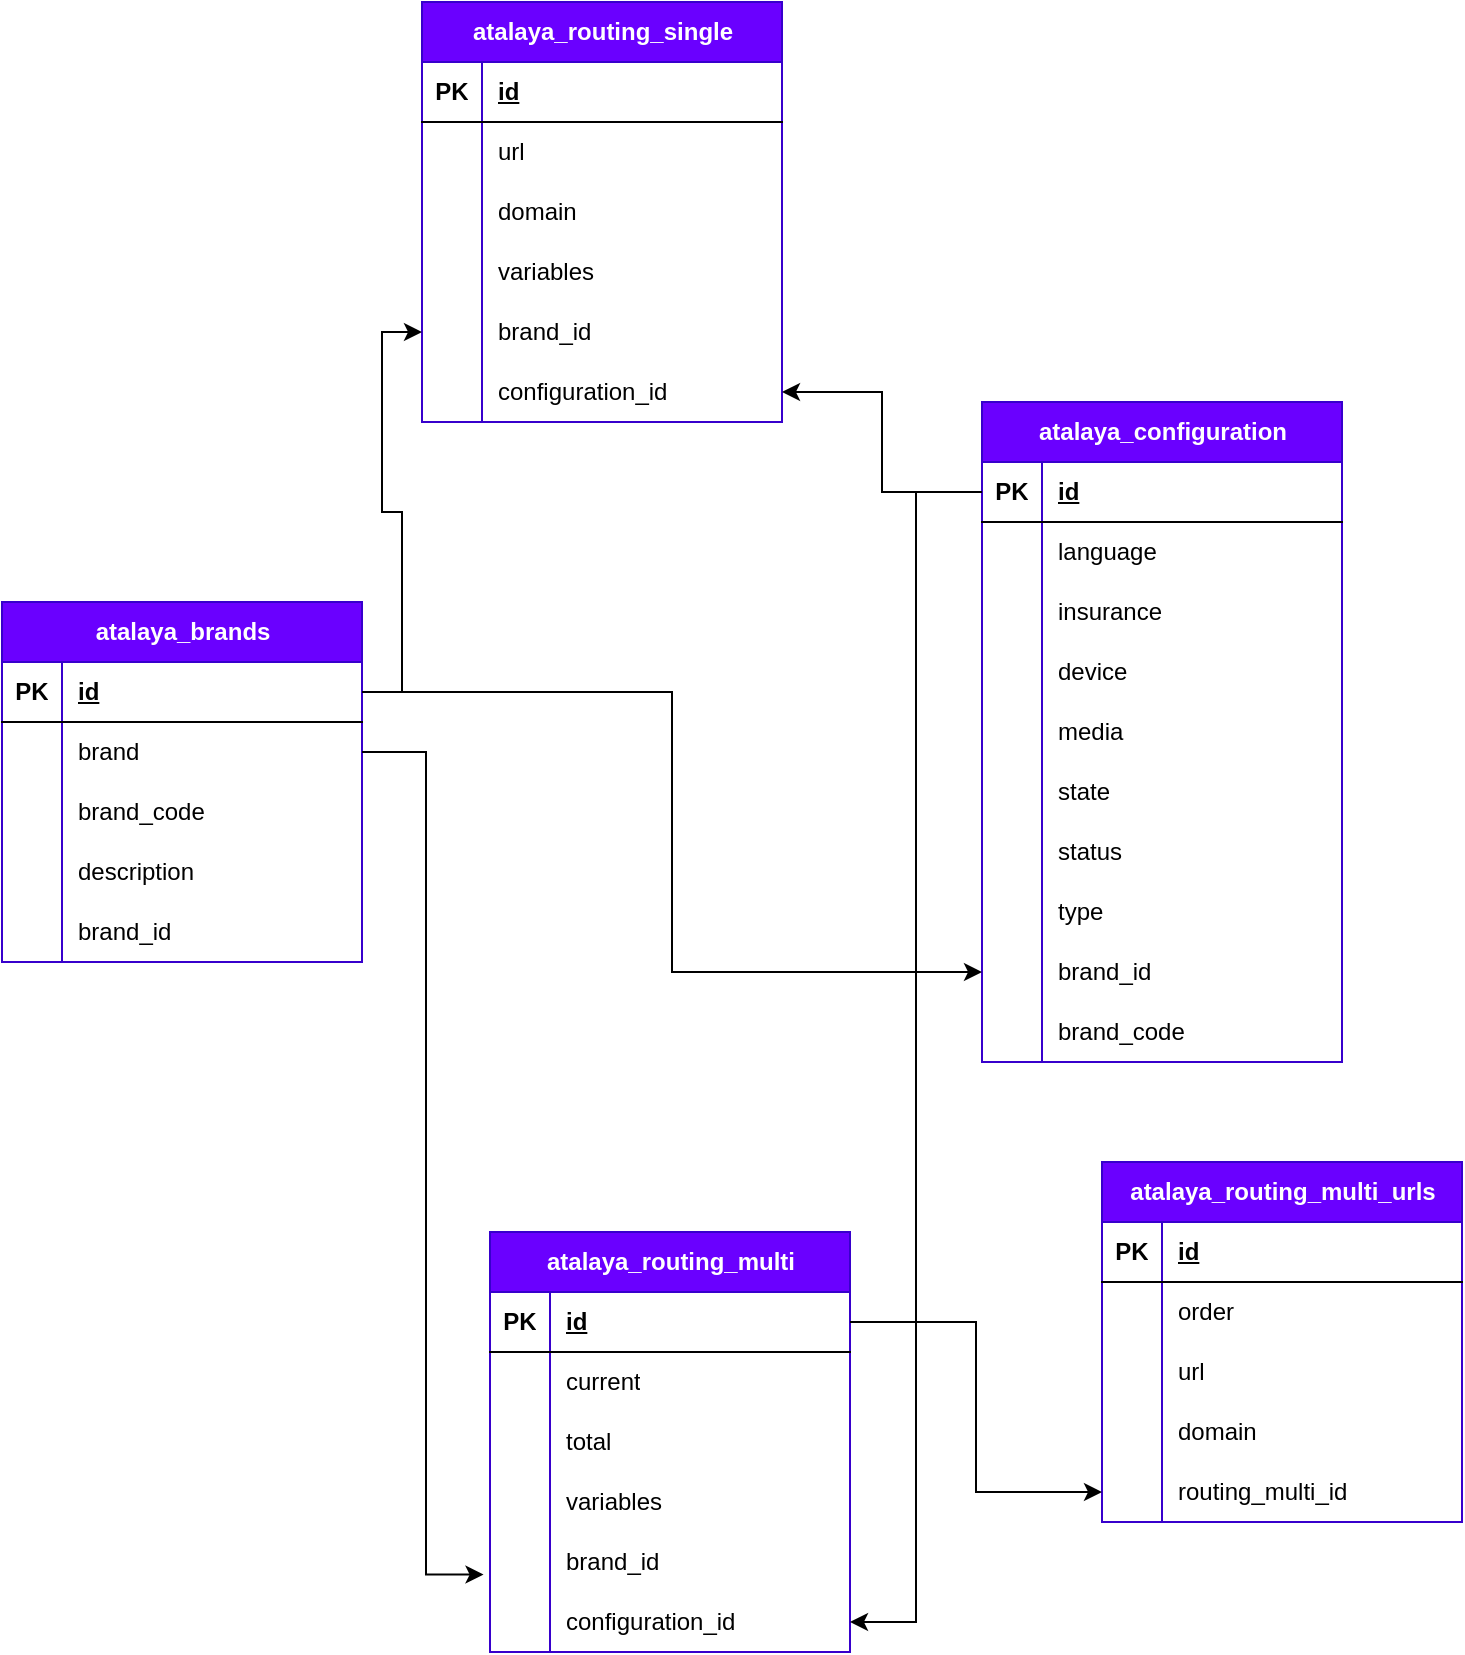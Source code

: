 <mxfile version="21.5.1" type="device">
  <diagram name="Página-1" id="FAgc1XIXJnrZowhYWiWH">
    <mxGraphModel dx="857" dy="657" grid="1" gridSize="10" guides="1" tooltips="1" connect="1" arrows="1" fold="1" page="1" pageScale="1" pageWidth="827" pageHeight="1169" math="0" shadow="0">
      <root>
        <mxCell id="0" />
        <mxCell id="1" parent="0" />
        <mxCell id="brnjL7B5pIqnB7jklWRa-2" value="atalaya_brands" style="shape=table;startSize=30;container=1;collapsible=1;childLayout=tableLayout;fixedRows=1;rowLines=0;fontStyle=1;align=center;resizeLast=1;html=1;fillColor=#6a00ff;fontColor=#ffffff;strokeColor=#3700CC;" vertex="1" parent="1">
          <mxGeometry x="40" y="410" width="180" height="180" as="geometry" />
        </mxCell>
        <mxCell id="brnjL7B5pIqnB7jklWRa-3" value="" style="shape=tableRow;horizontal=0;startSize=0;swimlaneHead=0;swimlaneBody=0;fillColor=none;collapsible=0;dropTarget=0;points=[[0,0.5],[1,0.5]];portConstraint=eastwest;top=0;left=0;right=0;bottom=1;" vertex="1" parent="brnjL7B5pIqnB7jklWRa-2">
          <mxGeometry y="30" width="180" height="30" as="geometry" />
        </mxCell>
        <mxCell id="brnjL7B5pIqnB7jklWRa-4" value="PK" style="shape=partialRectangle;connectable=0;fillColor=none;top=0;left=0;bottom=0;right=0;fontStyle=1;overflow=hidden;whiteSpace=wrap;html=1;" vertex="1" parent="brnjL7B5pIqnB7jklWRa-3">
          <mxGeometry width="30" height="30" as="geometry">
            <mxRectangle width="30" height="30" as="alternateBounds" />
          </mxGeometry>
        </mxCell>
        <mxCell id="brnjL7B5pIqnB7jklWRa-5" value="id" style="shape=partialRectangle;connectable=0;fillColor=none;top=0;left=0;bottom=0;right=0;align=left;spacingLeft=6;fontStyle=5;overflow=hidden;whiteSpace=wrap;html=1;" vertex="1" parent="brnjL7B5pIqnB7jklWRa-3">
          <mxGeometry x="30" width="150" height="30" as="geometry">
            <mxRectangle width="150" height="30" as="alternateBounds" />
          </mxGeometry>
        </mxCell>
        <mxCell id="brnjL7B5pIqnB7jklWRa-6" value="" style="shape=tableRow;horizontal=0;startSize=0;swimlaneHead=0;swimlaneBody=0;fillColor=none;collapsible=0;dropTarget=0;points=[[0,0.5],[1,0.5]];portConstraint=eastwest;top=0;left=0;right=0;bottom=0;" vertex="1" parent="brnjL7B5pIqnB7jklWRa-2">
          <mxGeometry y="60" width="180" height="30" as="geometry" />
        </mxCell>
        <mxCell id="brnjL7B5pIqnB7jklWRa-7" value="" style="shape=partialRectangle;connectable=0;fillColor=none;top=0;left=0;bottom=0;right=0;editable=1;overflow=hidden;whiteSpace=wrap;html=1;" vertex="1" parent="brnjL7B5pIqnB7jklWRa-6">
          <mxGeometry width="30" height="30" as="geometry">
            <mxRectangle width="30" height="30" as="alternateBounds" />
          </mxGeometry>
        </mxCell>
        <mxCell id="brnjL7B5pIqnB7jklWRa-8" value="brand" style="shape=partialRectangle;connectable=0;fillColor=none;top=0;left=0;bottom=0;right=0;align=left;spacingLeft=6;overflow=hidden;whiteSpace=wrap;html=1;" vertex="1" parent="brnjL7B5pIqnB7jklWRa-6">
          <mxGeometry x="30" width="150" height="30" as="geometry">
            <mxRectangle width="150" height="30" as="alternateBounds" />
          </mxGeometry>
        </mxCell>
        <mxCell id="brnjL7B5pIqnB7jklWRa-9" value="" style="shape=tableRow;horizontal=0;startSize=0;swimlaneHead=0;swimlaneBody=0;fillColor=none;collapsible=0;dropTarget=0;points=[[0,0.5],[1,0.5]];portConstraint=eastwest;top=0;left=0;right=0;bottom=0;" vertex="1" parent="brnjL7B5pIqnB7jklWRa-2">
          <mxGeometry y="90" width="180" height="30" as="geometry" />
        </mxCell>
        <mxCell id="brnjL7B5pIqnB7jklWRa-10" value="" style="shape=partialRectangle;connectable=0;fillColor=none;top=0;left=0;bottom=0;right=0;editable=1;overflow=hidden;whiteSpace=wrap;html=1;" vertex="1" parent="brnjL7B5pIqnB7jklWRa-9">
          <mxGeometry width="30" height="30" as="geometry">
            <mxRectangle width="30" height="30" as="alternateBounds" />
          </mxGeometry>
        </mxCell>
        <mxCell id="brnjL7B5pIqnB7jklWRa-11" value="brand_code" style="shape=partialRectangle;connectable=0;fillColor=none;top=0;left=0;bottom=0;right=0;align=left;spacingLeft=6;overflow=hidden;whiteSpace=wrap;html=1;" vertex="1" parent="brnjL7B5pIqnB7jklWRa-9">
          <mxGeometry x="30" width="150" height="30" as="geometry">
            <mxRectangle width="150" height="30" as="alternateBounds" />
          </mxGeometry>
        </mxCell>
        <mxCell id="brnjL7B5pIqnB7jklWRa-12" value="" style="shape=tableRow;horizontal=0;startSize=0;swimlaneHead=0;swimlaneBody=0;fillColor=none;collapsible=0;dropTarget=0;points=[[0,0.5],[1,0.5]];portConstraint=eastwest;top=0;left=0;right=0;bottom=0;" vertex="1" parent="brnjL7B5pIqnB7jklWRa-2">
          <mxGeometry y="120" width="180" height="30" as="geometry" />
        </mxCell>
        <mxCell id="brnjL7B5pIqnB7jklWRa-13" value="" style="shape=partialRectangle;connectable=0;fillColor=none;top=0;left=0;bottom=0;right=0;editable=1;overflow=hidden;whiteSpace=wrap;html=1;" vertex="1" parent="brnjL7B5pIqnB7jklWRa-12">
          <mxGeometry width="30" height="30" as="geometry">
            <mxRectangle width="30" height="30" as="alternateBounds" />
          </mxGeometry>
        </mxCell>
        <mxCell id="brnjL7B5pIqnB7jklWRa-14" value="description" style="shape=partialRectangle;connectable=0;fillColor=none;top=0;left=0;bottom=0;right=0;align=left;spacingLeft=6;overflow=hidden;whiteSpace=wrap;html=1;" vertex="1" parent="brnjL7B5pIqnB7jklWRa-12">
          <mxGeometry x="30" width="150" height="30" as="geometry">
            <mxRectangle width="150" height="30" as="alternateBounds" />
          </mxGeometry>
        </mxCell>
        <mxCell id="brnjL7B5pIqnB7jklWRa-159" value="" style="shape=tableRow;horizontal=0;startSize=0;swimlaneHead=0;swimlaneBody=0;fillColor=none;collapsible=0;dropTarget=0;points=[[0,0.5],[1,0.5]];portConstraint=eastwest;top=0;left=0;right=0;bottom=0;" vertex="1" parent="brnjL7B5pIqnB7jklWRa-2">
          <mxGeometry y="150" width="180" height="30" as="geometry" />
        </mxCell>
        <mxCell id="brnjL7B5pIqnB7jklWRa-160" value="" style="shape=partialRectangle;connectable=0;fillColor=none;top=0;left=0;bottom=0;right=0;editable=1;overflow=hidden;whiteSpace=wrap;html=1;" vertex="1" parent="brnjL7B5pIqnB7jklWRa-159">
          <mxGeometry width="30" height="30" as="geometry">
            <mxRectangle width="30" height="30" as="alternateBounds" />
          </mxGeometry>
        </mxCell>
        <mxCell id="brnjL7B5pIqnB7jklWRa-161" value="brand_id" style="shape=partialRectangle;connectable=0;fillColor=none;top=0;left=0;bottom=0;right=0;align=left;spacingLeft=6;overflow=hidden;whiteSpace=wrap;html=1;" vertex="1" parent="brnjL7B5pIqnB7jklWRa-159">
          <mxGeometry x="30" width="150" height="30" as="geometry">
            <mxRectangle width="150" height="30" as="alternateBounds" />
          </mxGeometry>
        </mxCell>
        <mxCell id="brnjL7B5pIqnB7jklWRa-15" value="atalaya_configuration" style="shape=table;startSize=30;container=1;collapsible=1;childLayout=tableLayout;fixedRows=1;rowLines=0;fontStyle=1;align=center;resizeLast=1;html=1;fillColor=#6a00ff;fontColor=#ffffff;strokeColor=#3700CC;" vertex="1" parent="1">
          <mxGeometry x="530" y="310" width="180" height="330" as="geometry" />
        </mxCell>
        <mxCell id="brnjL7B5pIqnB7jklWRa-16" value="" style="shape=tableRow;horizontal=0;startSize=0;swimlaneHead=0;swimlaneBody=0;fillColor=none;collapsible=0;dropTarget=0;points=[[0,0.5],[1,0.5]];portConstraint=eastwest;top=0;left=0;right=0;bottom=1;" vertex="1" parent="brnjL7B5pIqnB7jklWRa-15">
          <mxGeometry y="30" width="180" height="30" as="geometry" />
        </mxCell>
        <mxCell id="brnjL7B5pIqnB7jklWRa-17" value="PK" style="shape=partialRectangle;connectable=0;fillColor=none;top=0;left=0;bottom=0;right=0;fontStyle=1;overflow=hidden;whiteSpace=wrap;html=1;" vertex="1" parent="brnjL7B5pIqnB7jklWRa-16">
          <mxGeometry width="30" height="30" as="geometry">
            <mxRectangle width="30" height="30" as="alternateBounds" />
          </mxGeometry>
        </mxCell>
        <mxCell id="brnjL7B5pIqnB7jklWRa-18" value="id" style="shape=partialRectangle;connectable=0;fillColor=none;top=0;left=0;bottom=0;right=0;align=left;spacingLeft=6;fontStyle=5;overflow=hidden;whiteSpace=wrap;html=1;" vertex="1" parent="brnjL7B5pIqnB7jklWRa-16">
          <mxGeometry x="30" width="150" height="30" as="geometry">
            <mxRectangle width="150" height="30" as="alternateBounds" />
          </mxGeometry>
        </mxCell>
        <mxCell id="brnjL7B5pIqnB7jklWRa-19" value="" style="shape=tableRow;horizontal=0;startSize=0;swimlaneHead=0;swimlaneBody=0;fillColor=none;collapsible=0;dropTarget=0;points=[[0,0.5],[1,0.5]];portConstraint=eastwest;top=0;left=0;right=0;bottom=0;" vertex="1" parent="brnjL7B5pIqnB7jklWRa-15">
          <mxGeometry y="60" width="180" height="30" as="geometry" />
        </mxCell>
        <mxCell id="brnjL7B5pIqnB7jklWRa-20" value="" style="shape=partialRectangle;connectable=0;fillColor=none;top=0;left=0;bottom=0;right=0;editable=1;overflow=hidden;whiteSpace=wrap;html=1;" vertex="1" parent="brnjL7B5pIqnB7jklWRa-19">
          <mxGeometry width="30" height="30" as="geometry">
            <mxRectangle width="30" height="30" as="alternateBounds" />
          </mxGeometry>
        </mxCell>
        <mxCell id="brnjL7B5pIqnB7jklWRa-21" value="language" style="shape=partialRectangle;connectable=0;fillColor=none;top=0;left=0;bottom=0;right=0;align=left;spacingLeft=6;overflow=hidden;whiteSpace=wrap;html=1;" vertex="1" parent="brnjL7B5pIqnB7jklWRa-19">
          <mxGeometry x="30" width="150" height="30" as="geometry">
            <mxRectangle width="150" height="30" as="alternateBounds" />
          </mxGeometry>
        </mxCell>
        <mxCell id="brnjL7B5pIqnB7jklWRa-22" value="" style="shape=tableRow;horizontal=0;startSize=0;swimlaneHead=0;swimlaneBody=0;fillColor=none;collapsible=0;dropTarget=0;points=[[0,0.5],[1,0.5]];portConstraint=eastwest;top=0;left=0;right=0;bottom=0;" vertex="1" parent="brnjL7B5pIqnB7jklWRa-15">
          <mxGeometry y="90" width="180" height="30" as="geometry" />
        </mxCell>
        <mxCell id="brnjL7B5pIqnB7jklWRa-23" value="" style="shape=partialRectangle;connectable=0;fillColor=none;top=0;left=0;bottom=0;right=0;editable=1;overflow=hidden;whiteSpace=wrap;html=1;" vertex="1" parent="brnjL7B5pIqnB7jklWRa-22">
          <mxGeometry width="30" height="30" as="geometry">
            <mxRectangle width="30" height="30" as="alternateBounds" />
          </mxGeometry>
        </mxCell>
        <mxCell id="brnjL7B5pIqnB7jklWRa-24" value="insurance" style="shape=partialRectangle;connectable=0;fillColor=none;top=0;left=0;bottom=0;right=0;align=left;spacingLeft=6;overflow=hidden;whiteSpace=wrap;html=1;" vertex="1" parent="brnjL7B5pIqnB7jklWRa-22">
          <mxGeometry x="30" width="150" height="30" as="geometry">
            <mxRectangle width="150" height="30" as="alternateBounds" />
          </mxGeometry>
        </mxCell>
        <mxCell id="brnjL7B5pIqnB7jklWRa-25" value="" style="shape=tableRow;horizontal=0;startSize=0;swimlaneHead=0;swimlaneBody=0;fillColor=none;collapsible=0;dropTarget=0;points=[[0,0.5],[1,0.5]];portConstraint=eastwest;top=0;left=0;right=0;bottom=0;" vertex="1" parent="brnjL7B5pIqnB7jklWRa-15">
          <mxGeometry y="120" width="180" height="30" as="geometry" />
        </mxCell>
        <mxCell id="brnjL7B5pIqnB7jklWRa-26" value="" style="shape=partialRectangle;connectable=0;fillColor=none;top=0;left=0;bottom=0;right=0;editable=1;overflow=hidden;whiteSpace=wrap;html=1;" vertex="1" parent="brnjL7B5pIqnB7jklWRa-25">
          <mxGeometry width="30" height="30" as="geometry">
            <mxRectangle width="30" height="30" as="alternateBounds" />
          </mxGeometry>
        </mxCell>
        <mxCell id="brnjL7B5pIqnB7jklWRa-27" value="device" style="shape=partialRectangle;connectable=0;fillColor=none;top=0;left=0;bottom=0;right=0;align=left;spacingLeft=6;overflow=hidden;whiteSpace=wrap;html=1;" vertex="1" parent="brnjL7B5pIqnB7jklWRa-25">
          <mxGeometry x="30" width="150" height="30" as="geometry">
            <mxRectangle width="150" height="30" as="alternateBounds" />
          </mxGeometry>
        </mxCell>
        <mxCell id="brnjL7B5pIqnB7jklWRa-31" value="" style="shape=tableRow;horizontal=0;startSize=0;swimlaneHead=0;swimlaneBody=0;fillColor=none;collapsible=0;dropTarget=0;points=[[0,0.5],[1,0.5]];portConstraint=eastwest;top=0;left=0;right=0;bottom=0;" vertex="1" parent="brnjL7B5pIqnB7jklWRa-15">
          <mxGeometry y="150" width="180" height="30" as="geometry" />
        </mxCell>
        <mxCell id="brnjL7B5pIqnB7jklWRa-32" value="" style="shape=partialRectangle;connectable=0;fillColor=none;top=0;left=0;bottom=0;right=0;editable=1;overflow=hidden;whiteSpace=wrap;html=1;" vertex="1" parent="brnjL7B5pIqnB7jklWRa-31">
          <mxGeometry width="30" height="30" as="geometry">
            <mxRectangle width="30" height="30" as="alternateBounds" />
          </mxGeometry>
        </mxCell>
        <mxCell id="brnjL7B5pIqnB7jklWRa-33" value="media" style="shape=partialRectangle;connectable=0;fillColor=none;top=0;left=0;bottom=0;right=0;align=left;spacingLeft=6;overflow=hidden;whiteSpace=wrap;html=1;" vertex="1" parent="brnjL7B5pIqnB7jklWRa-31">
          <mxGeometry x="30" width="150" height="30" as="geometry">
            <mxRectangle width="150" height="30" as="alternateBounds" />
          </mxGeometry>
        </mxCell>
        <mxCell id="brnjL7B5pIqnB7jklWRa-37" value="" style="shape=tableRow;horizontal=0;startSize=0;swimlaneHead=0;swimlaneBody=0;fillColor=none;collapsible=0;dropTarget=0;points=[[0,0.5],[1,0.5]];portConstraint=eastwest;top=0;left=0;right=0;bottom=0;" vertex="1" parent="brnjL7B5pIqnB7jklWRa-15">
          <mxGeometry y="180" width="180" height="30" as="geometry" />
        </mxCell>
        <mxCell id="brnjL7B5pIqnB7jklWRa-38" value="" style="shape=partialRectangle;connectable=0;fillColor=none;top=0;left=0;bottom=0;right=0;editable=1;overflow=hidden;whiteSpace=wrap;html=1;" vertex="1" parent="brnjL7B5pIqnB7jklWRa-37">
          <mxGeometry width="30" height="30" as="geometry">
            <mxRectangle width="30" height="30" as="alternateBounds" />
          </mxGeometry>
        </mxCell>
        <mxCell id="brnjL7B5pIqnB7jklWRa-39" value="state" style="shape=partialRectangle;connectable=0;fillColor=none;top=0;left=0;bottom=0;right=0;align=left;spacingLeft=6;overflow=hidden;whiteSpace=wrap;html=1;" vertex="1" parent="brnjL7B5pIqnB7jklWRa-37">
          <mxGeometry x="30" width="150" height="30" as="geometry">
            <mxRectangle width="150" height="30" as="alternateBounds" />
          </mxGeometry>
        </mxCell>
        <mxCell id="brnjL7B5pIqnB7jklWRa-40" value="" style="shape=tableRow;horizontal=0;startSize=0;swimlaneHead=0;swimlaneBody=0;fillColor=none;collapsible=0;dropTarget=0;points=[[0,0.5],[1,0.5]];portConstraint=eastwest;top=0;left=0;right=0;bottom=0;" vertex="1" parent="brnjL7B5pIqnB7jklWRa-15">
          <mxGeometry y="210" width="180" height="30" as="geometry" />
        </mxCell>
        <mxCell id="brnjL7B5pIqnB7jklWRa-41" value="" style="shape=partialRectangle;connectable=0;fillColor=none;top=0;left=0;bottom=0;right=0;editable=1;overflow=hidden;whiteSpace=wrap;html=1;" vertex="1" parent="brnjL7B5pIqnB7jklWRa-40">
          <mxGeometry width="30" height="30" as="geometry">
            <mxRectangle width="30" height="30" as="alternateBounds" />
          </mxGeometry>
        </mxCell>
        <mxCell id="brnjL7B5pIqnB7jklWRa-42" value="status" style="shape=partialRectangle;connectable=0;fillColor=none;top=0;left=0;bottom=0;right=0;align=left;spacingLeft=6;overflow=hidden;whiteSpace=wrap;html=1;" vertex="1" parent="brnjL7B5pIqnB7jklWRa-40">
          <mxGeometry x="30" width="150" height="30" as="geometry">
            <mxRectangle width="150" height="30" as="alternateBounds" />
          </mxGeometry>
        </mxCell>
        <mxCell id="brnjL7B5pIqnB7jklWRa-68" value="" style="shape=tableRow;horizontal=0;startSize=0;swimlaneHead=0;swimlaneBody=0;fillColor=none;collapsible=0;dropTarget=0;points=[[0,0.5],[1,0.5]];portConstraint=eastwest;top=0;left=0;right=0;bottom=0;" vertex="1" parent="brnjL7B5pIqnB7jklWRa-15">
          <mxGeometry y="240" width="180" height="30" as="geometry" />
        </mxCell>
        <mxCell id="brnjL7B5pIqnB7jklWRa-69" value="" style="shape=partialRectangle;connectable=0;fillColor=none;top=0;left=0;bottom=0;right=0;editable=1;overflow=hidden;whiteSpace=wrap;html=1;" vertex="1" parent="brnjL7B5pIqnB7jklWRa-68">
          <mxGeometry width="30" height="30" as="geometry">
            <mxRectangle width="30" height="30" as="alternateBounds" />
          </mxGeometry>
        </mxCell>
        <mxCell id="brnjL7B5pIqnB7jklWRa-70" value="type" style="shape=partialRectangle;connectable=0;fillColor=none;top=0;left=0;bottom=0;right=0;align=left;spacingLeft=6;overflow=hidden;whiteSpace=wrap;html=1;" vertex="1" parent="brnjL7B5pIqnB7jklWRa-68">
          <mxGeometry x="30" width="150" height="30" as="geometry">
            <mxRectangle width="150" height="30" as="alternateBounds" />
          </mxGeometry>
        </mxCell>
        <mxCell id="brnjL7B5pIqnB7jklWRa-34" value="" style="shape=tableRow;horizontal=0;startSize=0;swimlaneHead=0;swimlaneBody=0;fillColor=none;collapsible=0;dropTarget=0;points=[[0,0.5],[1,0.5]];portConstraint=eastwest;top=0;left=0;right=0;bottom=0;" vertex="1" parent="brnjL7B5pIqnB7jklWRa-15">
          <mxGeometry y="270" width="180" height="30" as="geometry" />
        </mxCell>
        <mxCell id="brnjL7B5pIqnB7jklWRa-35" value="" style="shape=partialRectangle;connectable=0;fillColor=none;top=0;left=0;bottom=0;right=0;editable=1;overflow=hidden;whiteSpace=wrap;html=1;" vertex="1" parent="brnjL7B5pIqnB7jklWRa-34">
          <mxGeometry width="30" height="30" as="geometry">
            <mxRectangle width="30" height="30" as="alternateBounds" />
          </mxGeometry>
        </mxCell>
        <mxCell id="brnjL7B5pIqnB7jklWRa-36" value="brand_id" style="shape=partialRectangle;connectable=0;fillColor=none;top=0;left=0;bottom=0;right=0;align=left;spacingLeft=6;overflow=hidden;whiteSpace=wrap;html=1;" vertex="1" parent="brnjL7B5pIqnB7jklWRa-34">
          <mxGeometry x="30" width="150" height="30" as="geometry">
            <mxRectangle width="150" height="30" as="alternateBounds" />
          </mxGeometry>
        </mxCell>
        <mxCell id="brnjL7B5pIqnB7jklWRa-156" value="" style="shape=tableRow;horizontal=0;startSize=0;swimlaneHead=0;swimlaneBody=0;fillColor=none;collapsible=0;dropTarget=0;points=[[0,0.5],[1,0.5]];portConstraint=eastwest;top=0;left=0;right=0;bottom=0;" vertex="1" parent="brnjL7B5pIqnB7jklWRa-15">
          <mxGeometry y="300" width="180" height="30" as="geometry" />
        </mxCell>
        <mxCell id="brnjL7B5pIqnB7jklWRa-157" value="" style="shape=partialRectangle;connectable=0;fillColor=none;top=0;left=0;bottom=0;right=0;editable=1;overflow=hidden;whiteSpace=wrap;html=1;" vertex="1" parent="brnjL7B5pIqnB7jklWRa-156">
          <mxGeometry width="30" height="30" as="geometry">
            <mxRectangle width="30" height="30" as="alternateBounds" />
          </mxGeometry>
        </mxCell>
        <mxCell id="brnjL7B5pIqnB7jklWRa-158" value="brand_code" style="shape=partialRectangle;connectable=0;fillColor=none;top=0;left=0;bottom=0;right=0;align=left;spacingLeft=6;overflow=hidden;whiteSpace=wrap;html=1;" vertex="1" parent="brnjL7B5pIqnB7jklWRa-156">
          <mxGeometry x="30" width="150" height="30" as="geometry">
            <mxRectangle width="150" height="30" as="alternateBounds" />
          </mxGeometry>
        </mxCell>
        <mxCell id="brnjL7B5pIqnB7jklWRa-43" value="atalaya_routing_single" style="shape=table;startSize=30;container=1;collapsible=1;childLayout=tableLayout;fixedRows=1;rowLines=0;fontStyle=1;align=center;resizeLast=1;html=1;fillColor=#6a00ff;fontColor=#ffffff;strokeColor=#3700CC;" vertex="1" parent="1">
          <mxGeometry x="250" y="110" width="180" height="210" as="geometry" />
        </mxCell>
        <mxCell id="brnjL7B5pIqnB7jklWRa-44" value="" style="shape=tableRow;horizontal=0;startSize=0;swimlaneHead=0;swimlaneBody=0;fillColor=none;collapsible=0;dropTarget=0;points=[[0,0.5],[1,0.5]];portConstraint=eastwest;top=0;left=0;right=0;bottom=1;" vertex="1" parent="brnjL7B5pIqnB7jklWRa-43">
          <mxGeometry y="30" width="180" height="30" as="geometry" />
        </mxCell>
        <mxCell id="brnjL7B5pIqnB7jklWRa-45" value="PK" style="shape=partialRectangle;connectable=0;fillColor=none;top=0;left=0;bottom=0;right=0;fontStyle=1;overflow=hidden;whiteSpace=wrap;html=1;" vertex="1" parent="brnjL7B5pIqnB7jklWRa-44">
          <mxGeometry width="30" height="30" as="geometry">
            <mxRectangle width="30" height="30" as="alternateBounds" />
          </mxGeometry>
        </mxCell>
        <mxCell id="brnjL7B5pIqnB7jklWRa-46" value="id" style="shape=partialRectangle;connectable=0;fillColor=none;top=0;left=0;bottom=0;right=0;align=left;spacingLeft=6;fontStyle=5;overflow=hidden;whiteSpace=wrap;html=1;" vertex="1" parent="brnjL7B5pIqnB7jklWRa-44">
          <mxGeometry x="30" width="150" height="30" as="geometry">
            <mxRectangle width="150" height="30" as="alternateBounds" />
          </mxGeometry>
        </mxCell>
        <mxCell id="brnjL7B5pIqnB7jklWRa-47" value="" style="shape=tableRow;horizontal=0;startSize=0;swimlaneHead=0;swimlaneBody=0;fillColor=none;collapsible=0;dropTarget=0;points=[[0,0.5],[1,0.5]];portConstraint=eastwest;top=0;left=0;right=0;bottom=0;" vertex="1" parent="brnjL7B5pIqnB7jklWRa-43">
          <mxGeometry y="60" width="180" height="30" as="geometry" />
        </mxCell>
        <mxCell id="brnjL7B5pIqnB7jklWRa-48" value="" style="shape=partialRectangle;connectable=0;fillColor=none;top=0;left=0;bottom=0;right=0;editable=1;overflow=hidden;whiteSpace=wrap;html=1;" vertex="1" parent="brnjL7B5pIqnB7jklWRa-47">
          <mxGeometry width="30" height="30" as="geometry">
            <mxRectangle width="30" height="30" as="alternateBounds" />
          </mxGeometry>
        </mxCell>
        <mxCell id="brnjL7B5pIqnB7jklWRa-49" value="url" style="shape=partialRectangle;connectable=0;fillColor=none;top=0;left=0;bottom=0;right=0;align=left;spacingLeft=6;overflow=hidden;whiteSpace=wrap;html=1;" vertex="1" parent="brnjL7B5pIqnB7jklWRa-47">
          <mxGeometry x="30" width="150" height="30" as="geometry">
            <mxRectangle width="150" height="30" as="alternateBounds" />
          </mxGeometry>
        </mxCell>
        <mxCell id="brnjL7B5pIqnB7jklWRa-50" value="" style="shape=tableRow;horizontal=0;startSize=0;swimlaneHead=0;swimlaneBody=0;fillColor=none;collapsible=0;dropTarget=0;points=[[0,0.5],[1,0.5]];portConstraint=eastwest;top=0;left=0;right=0;bottom=0;" vertex="1" parent="brnjL7B5pIqnB7jklWRa-43">
          <mxGeometry y="90" width="180" height="30" as="geometry" />
        </mxCell>
        <mxCell id="brnjL7B5pIqnB7jklWRa-51" value="" style="shape=partialRectangle;connectable=0;fillColor=none;top=0;left=0;bottom=0;right=0;editable=1;overflow=hidden;whiteSpace=wrap;html=1;" vertex="1" parent="brnjL7B5pIqnB7jklWRa-50">
          <mxGeometry width="30" height="30" as="geometry">
            <mxRectangle width="30" height="30" as="alternateBounds" />
          </mxGeometry>
        </mxCell>
        <mxCell id="brnjL7B5pIqnB7jklWRa-52" value="domain" style="shape=partialRectangle;connectable=0;fillColor=none;top=0;left=0;bottom=0;right=0;align=left;spacingLeft=6;overflow=hidden;whiteSpace=wrap;html=1;" vertex="1" parent="brnjL7B5pIqnB7jklWRa-50">
          <mxGeometry x="30" width="150" height="30" as="geometry">
            <mxRectangle width="150" height="30" as="alternateBounds" />
          </mxGeometry>
        </mxCell>
        <mxCell id="brnjL7B5pIqnB7jklWRa-153" value="" style="shape=tableRow;horizontal=0;startSize=0;swimlaneHead=0;swimlaneBody=0;fillColor=none;collapsible=0;dropTarget=0;points=[[0,0.5],[1,0.5]];portConstraint=eastwest;top=0;left=0;right=0;bottom=0;" vertex="1" parent="brnjL7B5pIqnB7jklWRa-43">
          <mxGeometry y="120" width="180" height="30" as="geometry" />
        </mxCell>
        <mxCell id="brnjL7B5pIqnB7jklWRa-154" value="" style="shape=partialRectangle;connectable=0;fillColor=none;top=0;left=0;bottom=0;right=0;editable=1;overflow=hidden;whiteSpace=wrap;html=1;" vertex="1" parent="brnjL7B5pIqnB7jklWRa-153">
          <mxGeometry width="30" height="30" as="geometry">
            <mxRectangle width="30" height="30" as="alternateBounds" />
          </mxGeometry>
        </mxCell>
        <mxCell id="brnjL7B5pIqnB7jklWRa-155" value="variables" style="shape=partialRectangle;connectable=0;fillColor=none;top=0;left=0;bottom=0;right=0;align=left;spacingLeft=6;overflow=hidden;whiteSpace=wrap;html=1;" vertex="1" parent="brnjL7B5pIqnB7jklWRa-153">
          <mxGeometry x="30" width="150" height="30" as="geometry">
            <mxRectangle width="150" height="30" as="alternateBounds" />
          </mxGeometry>
        </mxCell>
        <mxCell id="brnjL7B5pIqnB7jklWRa-65" value="" style="shape=tableRow;horizontal=0;startSize=0;swimlaneHead=0;swimlaneBody=0;fillColor=none;collapsible=0;dropTarget=0;points=[[0,0.5],[1,0.5]];portConstraint=eastwest;top=0;left=0;right=0;bottom=0;" vertex="1" parent="brnjL7B5pIqnB7jklWRa-43">
          <mxGeometry y="150" width="180" height="30" as="geometry" />
        </mxCell>
        <mxCell id="brnjL7B5pIqnB7jklWRa-66" value="" style="shape=partialRectangle;connectable=0;fillColor=none;top=0;left=0;bottom=0;right=0;editable=1;overflow=hidden;whiteSpace=wrap;html=1;" vertex="1" parent="brnjL7B5pIqnB7jklWRa-65">
          <mxGeometry width="30" height="30" as="geometry">
            <mxRectangle width="30" height="30" as="alternateBounds" />
          </mxGeometry>
        </mxCell>
        <mxCell id="brnjL7B5pIqnB7jklWRa-67" value="brand_id" style="shape=partialRectangle;connectable=0;fillColor=none;top=0;left=0;bottom=0;right=0;align=left;spacingLeft=6;overflow=hidden;whiteSpace=wrap;html=1;" vertex="1" parent="brnjL7B5pIqnB7jklWRa-65">
          <mxGeometry x="30" width="150" height="30" as="geometry">
            <mxRectangle width="150" height="30" as="alternateBounds" />
          </mxGeometry>
        </mxCell>
        <mxCell id="brnjL7B5pIqnB7jklWRa-103" value="" style="shape=tableRow;horizontal=0;startSize=0;swimlaneHead=0;swimlaneBody=0;fillColor=none;collapsible=0;dropTarget=0;points=[[0,0.5],[1,0.5]];portConstraint=eastwest;top=0;left=0;right=0;bottom=0;" vertex="1" parent="brnjL7B5pIqnB7jklWRa-43">
          <mxGeometry y="180" width="180" height="30" as="geometry" />
        </mxCell>
        <mxCell id="brnjL7B5pIqnB7jklWRa-104" value="" style="shape=partialRectangle;connectable=0;fillColor=none;top=0;left=0;bottom=0;right=0;editable=1;overflow=hidden;whiteSpace=wrap;html=1;" vertex="1" parent="brnjL7B5pIqnB7jklWRa-103">
          <mxGeometry width="30" height="30" as="geometry">
            <mxRectangle width="30" height="30" as="alternateBounds" />
          </mxGeometry>
        </mxCell>
        <mxCell id="brnjL7B5pIqnB7jklWRa-105" value="configuration_id" style="shape=partialRectangle;connectable=0;fillColor=none;top=0;left=0;bottom=0;right=0;align=left;spacingLeft=6;overflow=hidden;whiteSpace=wrap;html=1;" vertex="1" parent="brnjL7B5pIqnB7jklWRa-103">
          <mxGeometry x="30" width="150" height="30" as="geometry">
            <mxRectangle width="150" height="30" as="alternateBounds" />
          </mxGeometry>
        </mxCell>
        <mxCell id="brnjL7B5pIqnB7jklWRa-106" style="edgeStyle=orthogonalEdgeStyle;rounded=0;orthogonalLoop=1;jettySize=auto;html=1;" edge="1" parent="1" source="brnjL7B5pIqnB7jklWRa-3" target="brnjL7B5pIqnB7jklWRa-34">
          <mxGeometry relative="1" as="geometry" />
        </mxCell>
        <mxCell id="brnjL7B5pIqnB7jklWRa-107" style="edgeStyle=orthogonalEdgeStyle;rounded=0;orthogonalLoop=1;jettySize=auto;html=1;" edge="1" parent="1" source="brnjL7B5pIqnB7jklWRa-3" target="brnjL7B5pIqnB7jklWRa-65">
          <mxGeometry relative="1" as="geometry" />
        </mxCell>
        <mxCell id="brnjL7B5pIqnB7jklWRa-108" style="edgeStyle=orthogonalEdgeStyle;rounded=0;orthogonalLoop=1;jettySize=auto;html=1;" edge="1" parent="1" source="brnjL7B5pIqnB7jklWRa-16" target="brnjL7B5pIqnB7jklWRa-103">
          <mxGeometry relative="1" as="geometry" />
        </mxCell>
        <mxCell id="brnjL7B5pIqnB7jklWRa-109" value="atalaya_routing_multi" style="shape=table;startSize=30;container=1;collapsible=1;childLayout=tableLayout;fixedRows=1;rowLines=0;fontStyle=1;align=center;resizeLast=1;html=1;fillColor=#6a00ff;fontColor=#ffffff;strokeColor=#3700CC;" vertex="1" parent="1">
          <mxGeometry x="284" y="725" width="180" height="210" as="geometry" />
        </mxCell>
        <mxCell id="brnjL7B5pIqnB7jklWRa-110" value="" style="shape=tableRow;horizontal=0;startSize=0;swimlaneHead=0;swimlaneBody=0;fillColor=none;collapsible=0;dropTarget=0;points=[[0,0.5],[1,0.5]];portConstraint=eastwest;top=0;left=0;right=0;bottom=1;" vertex="1" parent="brnjL7B5pIqnB7jklWRa-109">
          <mxGeometry y="30" width="180" height="30" as="geometry" />
        </mxCell>
        <mxCell id="brnjL7B5pIqnB7jklWRa-111" value="PK" style="shape=partialRectangle;connectable=0;fillColor=none;top=0;left=0;bottom=0;right=0;fontStyle=1;overflow=hidden;whiteSpace=wrap;html=1;" vertex="1" parent="brnjL7B5pIqnB7jklWRa-110">
          <mxGeometry width="30" height="30" as="geometry">
            <mxRectangle width="30" height="30" as="alternateBounds" />
          </mxGeometry>
        </mxCell>
        <mxCell id="brnjL7B5pIqnB7jklWRa-112" value="id" style="shape=partialRectangle;connectable=0;fillColor=none;top=0;left=0;bottom=0;right=0;align=left;spacingLeft=6;fontStyle=5;overflow=hidden;whiteSpace=wrap;html=1;" vertex="1" parent="brnjL7B5pIqnB7jklWRa-110">
          <mxGeometry x="30" width="150" height="30" as="geometry">
            <mxRectangle width="150" height="30" as="alternateBounds" />
          </mxGeometry>
        </mxCell>
        <mxCell id="brnjL7B5pIqnB7jklWRa-147" value="" style="shape=tableRow;horizontal=0;startSize=0;swimlaneHead=0;swimlaneBody=0;fillColor=none;collapsible=0;dropTarget=0;points=[[0,0.5],[1,0.5]];portConstraint=eastwest;top=0;left=0;right=0;bottom=0;" vertex="1" parent="brnjL7B5pIqnB7jklWRa-109">
          <mxGeometry y="60" width="180" height="30" as="geometry" />
        </mxCell>
        <mxCell id="brnjL7B5pIqnB7jklWRa-148" value="" style="shape=partialRectangle;connectable=0;fillColor=none;top=0;left=0;bottom=0;right=0;editable=1;overflow=hidden;whiteSpace=wrap;html=1;" vertex="1" parent="brnjL7B5pIqnB7jklWRa-147">
          <mxGeometry width="30" height="30" as="geometry">
            <mxRectangle width="30" height="30" as="alternateBounds" />
          </mxGeometry>
        </mxCell>
        <mxCell id="brnjL7B5pIqnB7jklWRa-149" value="current" style="shape=partialRectangle;connectable=0;fillColor=none;top=0;left=0;bottom=0;right=0;align=left;spacingLeft=6;overflow=hidden;whiteSpace=wrap;html=1;" vertex="1" parent="brnjL7B5pIqnB7jklWRa-147">
          <mxGeometry x="30" width="150" height="30" as="geometry">
            <mxRectangle width="150" height="30" as="alternateBounds" />
          </mxGeometry>
        </mxCell>
        <mxCell id="brnjL7B5pIqnB7jklWRa-113" value="" style="shape=tableRow;horizontal=0;startSize=0;swimlaneHead=0;swimlaneBody=0;fillColor=none;collapsible=0;dropTarget=0;points=[[0,0.5],[1,0.5]];portConstraint=eastwest;top=0;left=0;right=0;bottom=0;" vertex="1" parent="brnjL7B5pIqnB7jklWRa-109">
          <mxGeometry y="90" width="180" height="30" as="geometry" />
        </mxCell>
        <mxCell id="brnjL7B5pIqnB7jklWRa-114" value="" style="shape=partialRectangle;connectable=0;fillColor=none;top=0;left=0;bottom=0;right=0;editable=1;overflow=hidden;whiteSpace=wrap;html=1;" vertex="1" parent="brnjL7B5pIqnB7jklWRa-113">
          <mxGeometry width="30" height="30" as="geometry">
            <mxRectangle width="30" height="30" as="alternateBounds" />
          </mxGeometry>
        </mxCell>
        <mxCell id="brnjL7B5pIqnB7jklWRa-115" value="total" style="shape=partialRectangle;connectable=0;fillColor=none;top=0;left=0;bottom=0;right=0;align=left;spacingLeft=6;overflow=hidden;whiteSpace=wrap;html=1;" vertex="1" parent="brnjL7B5pIqnB7jklWRa-113">
          <mxGeometry x="30" width="150" height="30" as="geometry">
            <mxRectangle width="150" height="30" as="alternateBounds" />
          </mxGeometry>
        </mxCell>
        <mxCell id="brnjL7B5pIqnB7jklWRa-150" value="" style="shape=tableRow;horizontal=0;startSize=0;swimlaneHead=0;swimlaneBody=0;fillColor=none;collapsible=0;dropTarget=0;points=[[0,0.5],[1,0.5]];portConstraint=eastwest;top=0;left=0;right=0;bottom=0;" vertex="1" parent="brnjL7B5pIqnB7jklWRa-109">
          <mxGeometry y="120" width="180" height="30" as="geometry" />
        </mxCell>
        <mxCell id="brnjL7B5pIqnB7jklWRa-151" value="" style="shape=partialRectangle;connectable=0;fillColor=none;top=0;left=0;bottom=0;right=0;editable=1;overflow=hidden;whiteSpace=wrap;html=1;" vertex="1" parent="brnjL7B5pIqnB7jklWRa-150">
          <mxGeometry width="30" height="30" as="geometry">
            <mxRectangle width="30" height="30" as="alternateBounds" />
          </mxGeometry>
        </mxCell>
        <mxCell id="brnjL7B5pIqnB7jklWRa-152" value="variables" style="shape=partialRectangle;connectable=0;fillColor=none;top=0;left=0;bottom=0;right=0;align=left;spacingLeft=6;overflow=hidden;whiteSpace=wrap;html=1;" vertex="1" parent="brnjL7B5pIqnB7jklWRa-150">
          <mxGeometry x="30" width="150" height="30" as="geometry">
            <mxRectangle width="150" height="30" as="alternateBounds" />
          </mxGeometry>
        </mxCell>
        <mxCell id="brnjL7B5pIqnB7jklWRa-122" value="" style="shape=tableRow;horizontal=0;startSize=0;swimlaneHead=0;swimlaneBody=0;fillColor=none;collapsible=0;dropTarget=0;points=[[0,0.5],[1,0.5]];portConstraint=eastwest;top=0;left=0;right=0;bottom=0;" vertex="1" parent="brnjL7B5pIqnB7jklWRa-109">
          <mxGeometry y="150" width="180" height="30" as="geometry" />
        </mxCell>
        <mxCell id="brnjL7B5pIqnB7jklWRa-123" value="" style="shape=partialRectangle;connectable=0;fillColor=none;top=0;left=0;bottom=0;right=0;editable=1;overflow=hidden;whiteSpace=wrap;html=1;" vertex="1" parent="brnjL7B5pIqnB7jklWRa-122">
          <mxGeometry width="30" height="30" as="geometry">
            <mxRectangle width="30" height="30" as="alternateBounds" />
          </mxGeometry>
        </mxCell>
        <mxCell id="brnjL7B5pIqnB7jklWRa-124" value="brand_id" style="shape=partialRectangle;connectable=0;fillColor=none;top=0;left=0;bottom=0;right=0;align=left;spacingLeft=6;overflow=hidden;whiteSpace=wrap;html=1;" vertex="1" parent="brnjL7B5pIqnB7jklWRa-122">
          <mxGeometry x="30" width="150" height="30" as="geometry">
            <mxRectangle width="150" height="30" as="alternateBounds" />
          </mxGeometry>
        </mxCell>
        <mxCell id="brnjL7B5pIqnB7jklWRa-125" value="" style="shape=tableRow;horizontal=0;startSize=0;swimlaneHead=0;swimlaneBody=0;fillColor=none;collapsible=0;dropTarget=0;points=[[0,0.5],[1,0.5]];portConstraint=eastwest;top=0;left=0;right=0;bottom=0;" vertex="1" parent="brnjL7B5pIqnB7jklWRa-109">
          <mxGeometry y="180" width="180" height="30" as="geometry" />
        </mxCell>
        <mxCell id="brnjL7B5pIqnB7jklWRa-126" value="" style="shape=partialRectangle;connectable=0;fillColor=none;top=0;left=0;bottom=0;right=0;editable=1;overflow=hidden;whiteSpace=wrap;html=1;" vertex="1" parent="brnjL7B5pIqnB7jklWRa-125">
          <mxGeometry width="30" height="30" as="geometry">
            <mxRectangle width="30" height="30" as="alternateBounds" />
          </mxGeometry>
        </mxCell>
        <mxCell id="brnjL7B5pIqnB7jklWRa-127" value="configuration_id" style="shape=partialRectangle;connectable=0;fillColor=none;top=0;left=0;bottom=0;right=0;align=left;spacingLeft=6;overflow=hidden;whiteSpace=wrap;html=1;" vertex="1" parent="brnjL7B5pIqnB7jklWRa-125">
          <mxGeometry x="30" width="150" height="30" as="geometry">
            <mxRectangle width="150" height="30" as="alternateBounds" />
          </mxGeometry>
        </mxCell>
        <mxCell id="brnjL7B5pIqnB7jklWRa-128" style="edgeStyle=orthogonalEdgeStyle;rounded=0;orthogonalLoop=1;jettySize=auto;html=1;entryX=-0.018;entryY=0.71;entryDx=0;entryDy=0;entryPerimeter=0;" edge="1" parent="1" source="brnjL7B5pIqnB7jklWRa-6" target="brnjL7B5pIqnB7jklWRa-122">
          <mxGeometry relative="1" as="geometry" />
        </mxCell>
        <mxCell id="brnjL7B5pIqnB7jklWRa-129" style="edgeStyle=orthogonalEdgeStyle;rounded=0;orthogonalLoop=1;jettySize=auto;html=1;" edge="1" parent="1" source="brnjL7B5pIqnB7jklWRa-16" target="brnjL7B5pIqnB7jklWRa-125">
          <mxGeometry relative="1" as="geometry" />
        </mxCell>
        <mxCell id="brnjL7B5pIqnB7jklWRa-130" value="atalaya_routing_multi_urls" style="shape=table;startSize=30;container=1;collapsible=1;childLayout=tableLayout;fixedRows=1;rowLines=0;fontStyle=1;align=center;resizeLast=1;html=1;fillColor=#6a00ff;fontColor=#ffffff;strokeColor=#3700CC;" vertex="1" parent="1">
          <mxGeometry x="590" y="690" width="180" height="180" as="geometry" />
        </mxCell>
        <mxCell id="brnjL7B5pIqnB7jklWRa-131" value="" style="shape=tableRow;horizontal=0;startSize=0;swimlaneHead=0;swimlaneBody=0;fillColor=none;collapsible=0;dropTarget=0;points=[[0,0.5],[1,0.5]];portConstraint=eastwest;top=0;left=0;right=0;bottom=1;" vertex="1" parent="brnjL7B5pIqnB7jklWRa-130">
          <mxGeometry y="30" width="180" height="30" as="geometry" />
        </mxCell>
        <mxCell id="brnjL7B5pIqnB7jklWRa-132" value="PK" style="shape=partialRectangle;connectable=0;fillColor=none;top=0;left=0;bottom=0;right=0;fontStyle=1;overflow=hidden;whiteSpace=wrap;html=1;" vertex="1" parent="brnjL7B5pIqnB7jklWRa-131">
          <mxGeometry width="30" height="30" as="geometry">
            <mxRectangle width="30" height="30" as="alternateBounds" />
          </mxGeometry>
        </mxCell>
        <mxCell id="brnjL7B5pIqnB7jklWRa-133" value="id" style="shape=partialRectangle;connectable=0;fillColor=none;top=0;left=0;bottom=0;right=0;align=left;spacingLeft=6;fontStyle=5;overflow=hidden;whiteSpace=wrap;html=1;" vertex="1" parent="brnjL7B5pIqnB7jklWRa-131">
          <mxGeometry x="30" width="150" height="30" as="geometry">
            <mxRectangle width="150" height="30" as="alternateBounds" />
          </mxGeometry>
        </mxCell>
        <mxCell id="brnjL7B5pIqnB7jklWRa-134" value="" style="shape=tableRow;horizontal=0;startSize=0;swimlaneHead=0;swimlaneBody=0;fillColor=none;collapsible=0;dropTarget=0;points=[[0,0.5],[1,0.5]];portConstraint=eastwest;top=0;left=0;right=0;bottom=0;" vertex="1" parent="brnjL7B5pIqnB7jklWRa-130">
          <mxGeometry y="60" width="180" height="30" as="geometry" />
        </mxCell>
        <mxCell id="brnjL7B5pIqnB7jklWRa-135" value="" style="shape=partialRectangle;connectable=0;fillColor=none;top=0;left=0;bottom=0;right=0;editable=1;overflow=hidden;whiteSpace=wrap;html=1;" vertex="1" parent="brnjL7B5pIqnB7jklWRa-134">
          <mxGeometry width="30" height="30" as="geometry">
            <mxRectangle width="30" height="30" as="alternateBounds" />
          </mxGeometry>
        </mxCell>
        <mxCell id="brnjL7B5pIqnB7jklWRa-136" value="order" style="shape=partialRectangle;connectable=0;fillColor=none;top=0;left=0;bottom=0;right=0;align=left;spacingLeft=6;overflow=hidden;whiteSpace=wrap;html=1;" vertex="1" parent="brnjL7B5pIqnB7jklWRa-134">
          <mxGeometry x="30" width="150" height="30" as="geometry">
            <mxRectangle width="150" height="30" as="alternateBounds" />
          </mxGeometry>
        </mxCell>
        <mxCell id="brnjL7B5pIqnB7jklWRa-137" value="" style="shape=tableRow;horizontal=0;startSize=0;swimlaneHead=0;swimlaneBody=0;fillColor=none;collapsible=0;dropTarget=0;points=[[0,0.5],[1,0.5]];portConstraint=eastwest;top=0;left=0;right=0;bottom=0;" vertex="1" parent="brnjL7B5pIqnB7jklWRa-130">
          <mxGeometry y="90" width="180" height="30" as="geometry" />
        </mxCell>
        <mxCell id="brnjL7B5pIqnB7jklWRa-138" value="" style="shape=partialRectangle;connectable=0;fillColor=none;top=0;left=0;bottom=0;right=0;editable=1;overflow=hidden;whiteSpace=wrap;html=1;" vertex="1" parent="brnjL7B5pIqnB7jklWRa-137">
          <mxGeometry width="30" height="30" as="geometry">
            <mxRectangle width="30" height="30" as="alternateBounds" />
          </mxGeometry>
        </mxCell>
        <mxCell id="brnjL7B5pIqnB7jklWRa-139" value="url" style="shape=partialRectangle;connectable=0;fillColor=none;top=0;left=0;bottom=0;right=0;align=left;spacingLeft=6;overflow=hidden;whiteSpace=wrap;html=1;" vertex="1" parent="brnjL7B5pIqnB7jklWRa-137">
          <mxGeometry x="30" width="150" height="30" as="geometry">
            <mxRectangle width="150" height="30" as="alternateBounds" />
          </mxGeometry>
        </mxCell>
        <mxCell id="brnjL7B5pIqnB7jklWRa-140" value="" style="shape=tableRow;horizontal=0;startSize=0;swimlaneHead=0;swimlaneBody=0;fillColor=none;collapsible=0;dropTarget=0;points=[[0,0.5],[1,0.5]];portConstraint=eastwest;top=0;left=0;right=0;bottom=0;" vertex="1" parent="brnjL7B5pIqnB7jklWRa-130">
          <mxGeometry y="120" width="180" height="30" as="geometry" />
        </mxCell>
        <mxCell id="brnjL7B5pIqnB7jklWRa-141" value="" style="shape=partialRectangle;connectable=0;fillColor=none;top=0;left=0;bottom=0;right=0;editable=1;overflow=hidden;whiteSpace=wrap;html=1;" vertex="1" parent="brnjL7B5pIqnB7jklWRa-140">
          <mxGeometry width="30" height="30" as="geometry">
            <mxRectangle width="30" height="30" as="alternateBounds" />
          </mxGeometry>
        </mxCell>
        <mxCell id="brnjL7B5pIqnB7jklWRa-142" value="domain" style="shape=partialRectangle;connectable=0;fillColor=none;top=0;left=0;bottom=0;right=0;align=left;spacingLeft=6;overflow=hidden;whiteSpace=wrap;html=1;" vertex="1" parent="brnjL7B5pIqnB7jklWRa-140">
          <mxGeometry x="30" width="150" height="30" as="geometry">
            <mxRectangle width="150" height="30" as="alternateBounds" />
          </mxGeometry>
        </mxCell>
        <mxCell id="brnjL7B5pIqnB7jklWRa-143" value="" style="shape=tableRow;horizontal=0;startSize=0;swimlaneHead=0;swimlaneBody=0;fillColor=none;collapsible=0;dropTarget=0;points=[[0,0.5],[1,0.5]];portConstraint=eastwest;top=0;left=0;right=0;bottom=0;" vertex="1" parent="brnjL7B5pIqnB7jklWRa-130">
          <mxGeometry y="150" width="180" height="30" as="geometry" />
        </mxCell>
        <mxCell id="brnjL7B5pIqnB7jklWRa-144" value="" style="shape=partialRectangle;connectable=0;fillColor=none;top=0;left=0;bottom=0;right=0;editable=1;overflow=hidden;whiteSpace=wrap;html=1;" vertex="1" parent="brnjL7B5pIqnB7jklWRa-143">
          <mxGeometry width="30" height="30" as="geometry">
            <mxRectangle width="30" height="30" as="alternateBounds" />
          </mxGeometry>
        </mxCell>
        <mxCell id="brnjL7B5pIqnB7jklWRa-145" value="routing_multi_id" style="shape=partialRectangle;connectable=0;fillColor=none;top=0;left=0;bottom=0;right=0;align=left;spacingLeft=6;overflow=hidden;whiteSpace=wrap;html=1;" vertex="1" parent="brnjL7B5pIqnB7jklWRa-143">
          <mxGeometry x="30" width="150" height="30" as="geometry">
            <mxRectangle width="150" height="30" as="alternateBounds" />
          </mxGeometry>
        </mxCell>
        <mxCell id="brnjL7B5pIqnB7jklWRa-146" style="edgeStyle=orthogonalEdgeStyle;rounded=0;orthogonalLoop=1;jettySize=auto;html=1;" edge="1" parent="1" source="brnjL7B5pIqnB7jklWRa-110" target="brnjL7B5pIqnB7jklWRa-143">
          <mxGeometry relative="1" as="geometry" />
        </mxCell>
      </root>
    </mxGraphModel>
  </diagram>
</mxfile>
